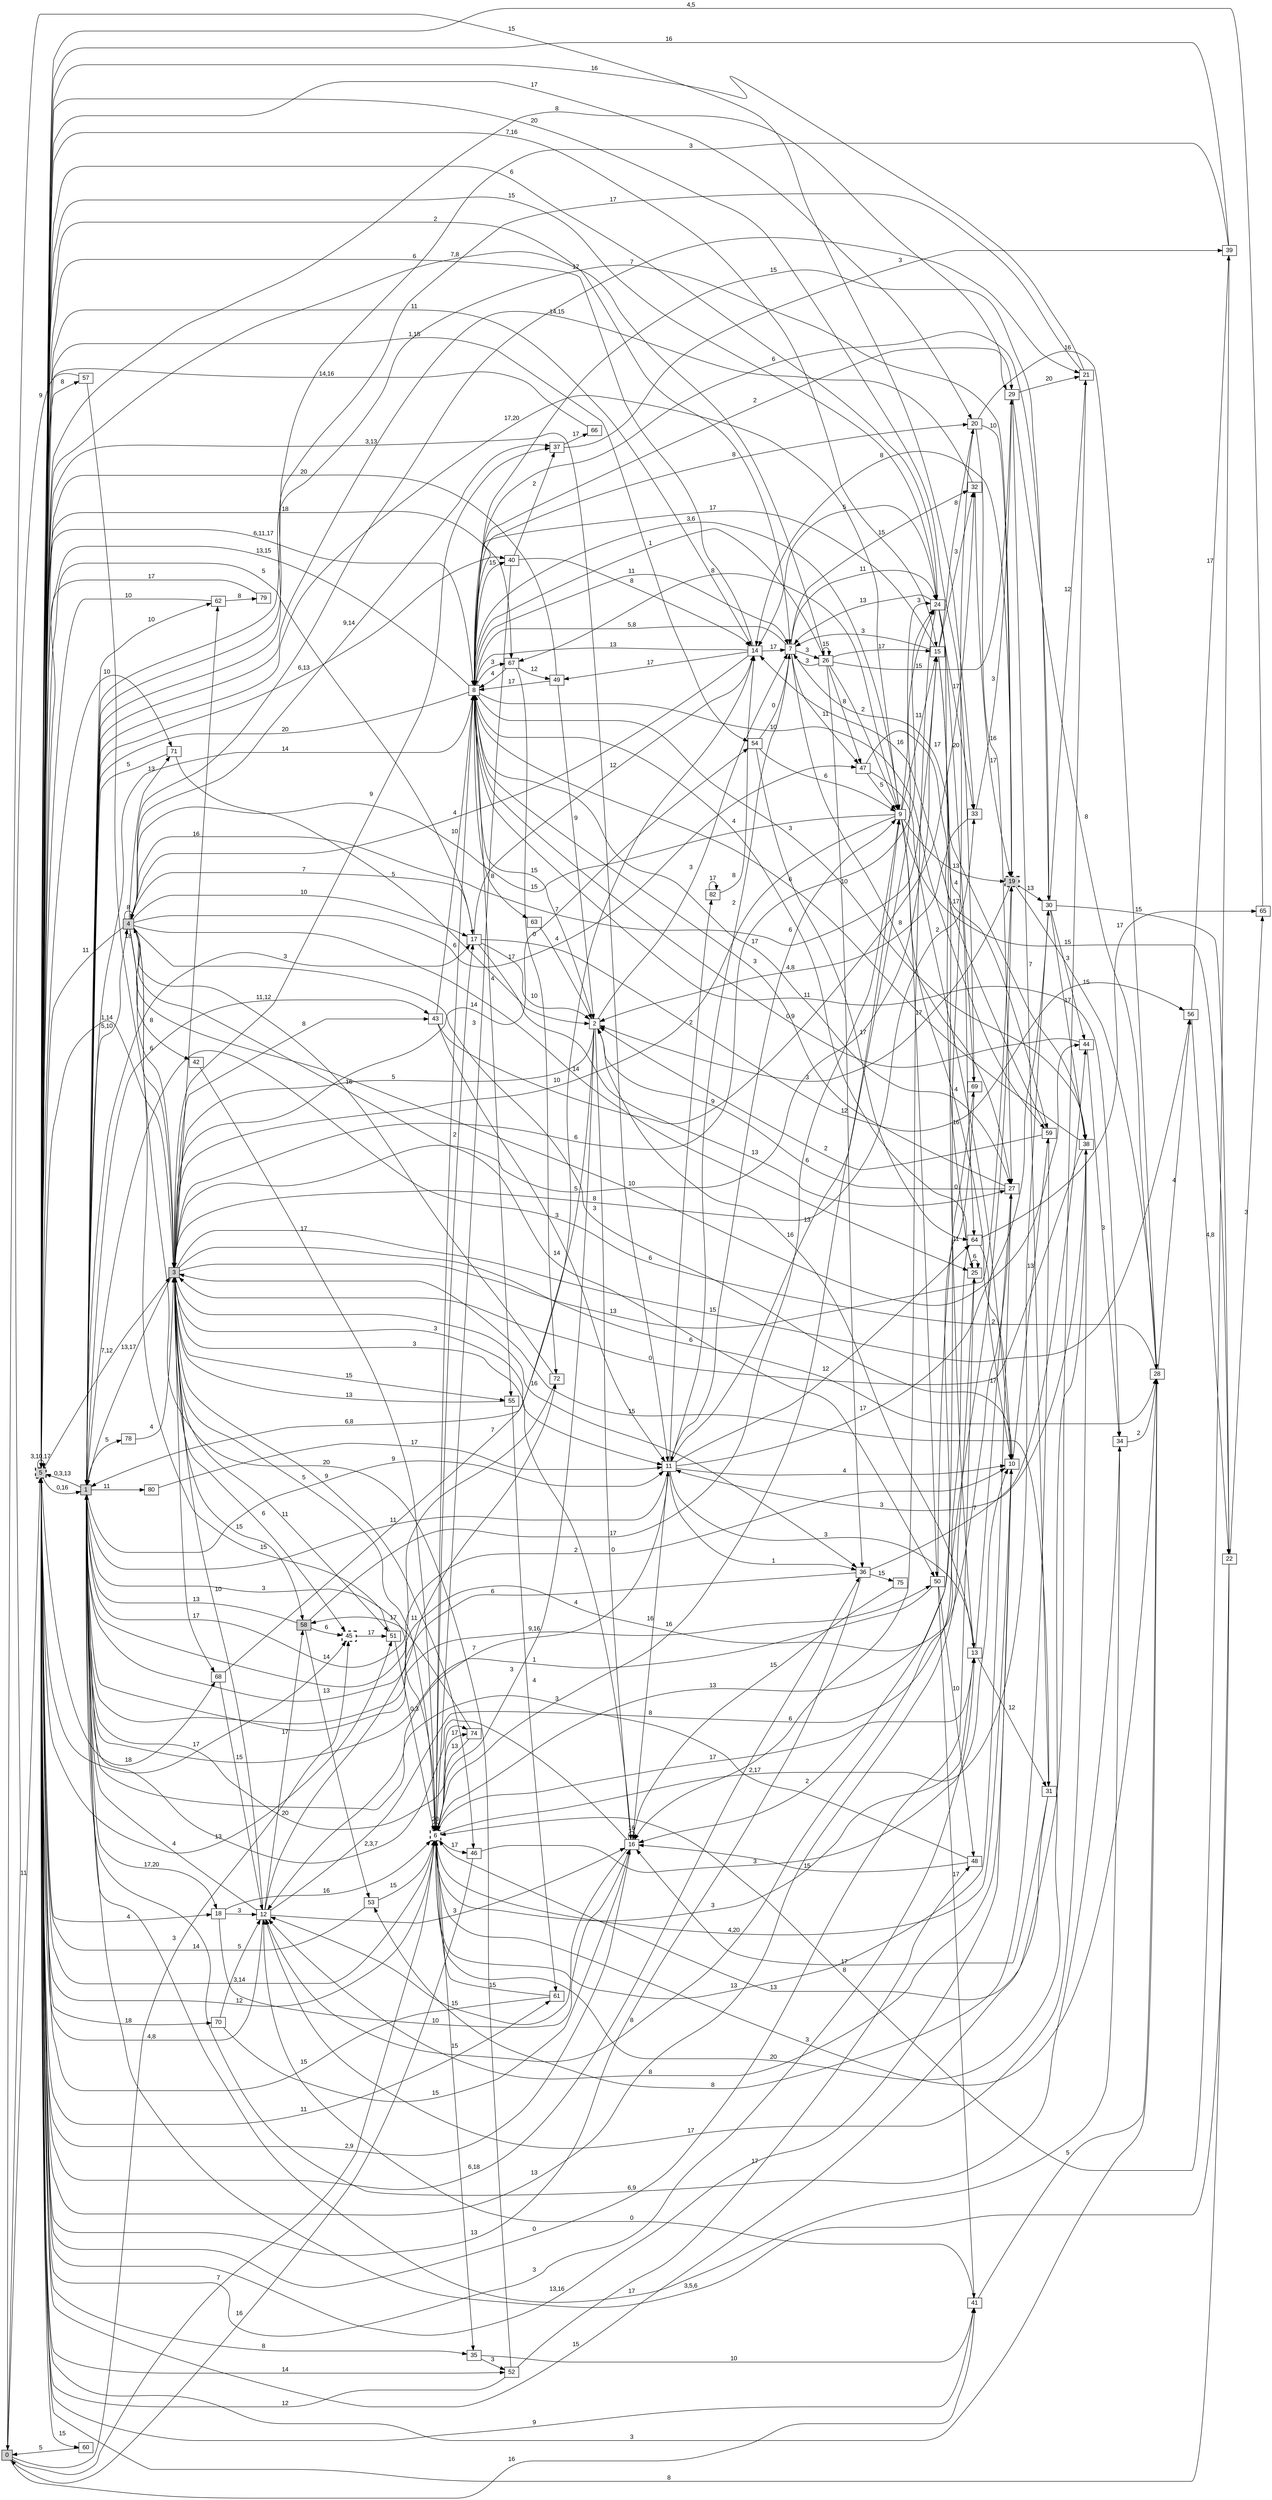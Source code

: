 digraph "NDFA" {
  rankdir=LR
  node [shape=box width=0.1 height=0.1 fontname=Arial]
  edge [fontname=Arial]
/* Estados */
 s0 [label="0" style="filled"] /* I:1 F:0 D:0 */
 s1 [label="1" style="filled"] /* I:1 F:0 D:0 */
 s2 [label="2" ] /* I:0 F:0 D:0 */
 s3 [label="3" style="filled"] /* I:1 F:0 D:0 */
 s4 [label="4" style="filled"] /* I:1 F:0 D:0 */
 s5 [label="5" style="filled,bold,dashed"] /* I:1 F:1 D:0 */
 s6 [label="6" style="bold,dashed"] /* I:0 F:1 D:0 */
 s7 [label="7" ] /* I:0 F:0 D:0 */
 s8 [label="8" ] /* I:0 F:0 D:0 */
 s9 [label="9" ] /* I:0 F:0 D:0 */
 s10 [label="10" ] /* I:0 F:0 D:0 */
 s11 [label="11" ] /* I:0 F:0 D:0 */
 s12 [label="12" ] /* I:0 F:0 D:0 */
 s13 [label="13" ] /* I:0 F:0 D:0 */
 s14 [label="14" ] /* I:0 F:0 D:0 */
 s15 [label="15" ] /* I:0 F:0 D:0 */
 s16 [label="16" ] /* I:0 F:0 D:0 */
 s17 [label="17" ] /* I:0 F:0 D:0 */
 s18 [label="18" ] /* I:0 F:0 D:0 */
 s19 [label="19" style="filled,bold,dashed"] /* I:1 F:1 D:0 */
 s20 [label="20" ] /* I:0 F:0 D:0 */
 s21 [label="21" ] /* I:0 F:0 D:0 */
 s22 [label="22" ] /* I:0 F:0 D:0 */
 s24 [label="24" ] /* I:0 F:0 D:0 */
 s25 [label="25" ] /* I:0 F:0 D:0 */
 s26 [label="26" ] /* I:0 F:0 D:0 */
 s27 [label="27" ] /* I:0 F:0 D:0 */
 s28 [label="28" ] /* I:0 F:0 D:0 */
 s29 [label="29" ] /* I:0 F:0 D:0 */
 s30 [label="30" ] /* I:0 F:0 D:0 */
 s31 [label="31" ] /* I:0 F:0 D:0 */
 s32 [label="32" ] /* I:0 F:0 D:0 */
 s33 [label="33" ] /* I:0 F:0 D:0 */
 s34 [label="34" ] /* I:0 F:0 D:0 */
 s35 [label="35" ] /* I:0 F:0 D:0 */
 s36 [label="36" ] /* I:0 F:0 D:0 */
 s37 [label="37" ] /* I:0 F:0 D:0 */
 s38 [label="38" ] /* I:0 F:0 D:0 */
 s39 [label="39" ] /* I:0 F:0 D:0 */
 s40 [label="40" ] /* I:0 F:0 D:0 */
 s41 [label="41" ] /* I:0 F:0 D:0 */
 s42 [label="42" ] /* I:0 F:0 D:0 */
 s43 [label="43" ] /* I:0 F:0 D:0 */
 s44 [label="44" ] /* I:0 F:0 D:0 */
 s45 [label="45" style="bold,dashed"] /* I:0 F:1 D:0 */
 s46 [label="46" ] /* I:0 F:0 D:0 */
 s47 [label="47" ] /* I:0 F:0 D:0 */
 s48 [label="48" ] /* I:0 F:0 D:0 */
 s49 [label="49" ] /* I:0 F:0 D:0 */
 s50 [label="50" ] /* I:0 F:0 D:0 */
 s51 [label="51" ] /* I:0 F:0 D:0 */
 s52 [label="52" ] /* I:0 F:0 D:0 */
 s53 [label="53" ] /* I:0 F:0 D:0 */
 s54 [label="54" ] /* I:0 F:0 D:0 */
 s55 [label="55" ] /* I:0 F:0 D:0 */
 s56 [label="56" ] /* I:0 F:0 D:0 */
 s57 [label="57" ] /* I:0 F:0 D:0 */
 s58 [label="58" style="filled"] /* I:1 F:0 D:0 */
 s59 [label="59" ] /* I:0 F:0 D:0 */
 s60 [label="60" ] /* I:0 F:0 D:0 */
 s61 [label="61" ] /* I:0 F:0 D:0 */
 s62 [label="62" ] /* I:0 F:0 D:0 */
 s63 [label="63" ] /* I:0 F:0 D:0 */
 s64 [label="64" ] /* I:0 F:0 D:0 */
 s65 [label="65" ] /* I:0 F:0 D:0 */
 s66 [label="66" ] /* I:0 F:0 D:0 */
 s67 [label="67" ] /* I:0 F:0 D:0 */
 s68 [label="68" ] /* I:0 F:0 D:0 */
 s69 [label="69" ] /* I:0 F:0 D:0 */
 s70 [label="70" ] /* I:0 F:0 D:0 */
 s71 [label="71" ] /* I:0 F:0 D:0 */
 s72 [label="72" ] /* I:0 F:0 D:0 */
 s74 [label="74" ] /* I:0 F:0 D:0 */
 s75 [label="75" ] /* I:0 F:0 D:0 */
 s78 [label="78" ] /* I:0 F:0 D:0 */
 s79 [label="79" ] /* I:0 F:0 D:0 */
 s80 [label="80" ] /* I:0 F:0 D:0 */
 s82 [label="82" ] /* I:0 F:0 D:0 */
/* Transiciones */
  s0 -> s5 [label="11"]
  s0 -> s6 [label="7"]
  s0 -> s33 [label="15"]
  s0 -> s41 [label="16"]
  s0 -> s45 [label="3"]
  s1 -> s4 [label="5,10"]
  s1 -> s5 [label="0,3,13"]
  s1 -> s6 [label="3"]
  s1 -> s8 [label="14"]
  s1 -> s9 [label="17,20"]
  s1 -> s10 [label="2"]
  s1 -> s11 [label="9"]
  s1 -> s17 [label="3"]
  s1 -> s18 [label="17,20"]
  s1 -> s34 [label="17"]
  s1 -> s40 [label="6,13"]
  s1 -> s43 [label="11,12"]
  s1 -> s50 [label="9,16"]
  s1 -> s62 [label="10"]
  s1 -> s74 [label="20"]
  s1 -> s78 [label="5"]
  s1 -> s80 [label="11"]
  s2 -> s1 [label="6,8"]
  s2 -> s3 [label="5"]
  s2 -> s6 [label="3"]
  s2 -> s7 [label="3"]
  s2 -> s8 [label="15"]
  s2 -> s16 [label="0"]
  s3 -> s1 [label="13,17"]
  s3 -> s5 [label="1,14"]
  s3 -> s6 [label="5"]
  s3 -> s11 [label="3"]
  s3 -> s15 [label="5"]
  s3 -> s19 [label="13"]
  s3 -> s24 [label="6"]
  s3 -> s28 [label="6"]
  s3 -> s33 [label="8"]
  s3 -> s36 [label="16"]
  s3 -> s37 [label="9"]
  s3 -> s43 [label="8"]
  s3 -> s45 [label="6"]
  s3 -> s46 [label="9"]
  s3 -> s51 [label="11"]
  s3 -> s54 [label="14"]
  s3 -> s55 [label="15"]
  s3 -> s56 [label="15"]
  s3 -> s58 [label="15"]
  s3 -> s62 [label="16"]
  s3 -> s68 [label="17"]
  s4 -> s3 [label="6"]
  s4 -> s4 [label="8"]
  s4 -> s5 [label="11"]
  s4 -> s10 [label="3"]
  s4 -> s15 [label="7"]
  s4 -> s17 [label="10"]
  s4 -> s21 [label="7"]
  s4 -> s25 [label="14"]
  s4 -> s37 [label="9,14"]
  s4 -> s42 [label="8"]
  s4 -> s44 [label="10"]
  s4 -> s47 [label="17"]
  s4 -> s50 [label="14"]
  s4 -> s71 [label="13"]
  s5 -> s1 [label="0,16"]
  s5 -> s3 [label="7,12"]
  s5 -> s5 [label="3,10,17"]
  s5 -> s6 [label="3,14"]
  s5 -> s7 [label="2"]
  s5 -> s8 [label="6,11,17"]
  s5 -> s11 [label="3,13"]
  s5 -> s13 [label="3"]
  s5 -> s14 [label="11"]
  s5 -> s15 [label="7,16"]
  s5 -> s17 [label="5"]
  s5 -> s18 [label="4"]
  s5 -> s20 [label="17"]
  s5 -> s24 [label="15"]
  s5 -> s25 [label="0"]
  s5 -> s26 [label="7,8"]
  s5 -> s29 [label="8"]
  s5 -> s35 [label="8"]
  s5 -> s36 [label="6,18"]
  s5 -> s45 [label="17"]
  s5 -> s51 [label="13"]
  s5 -> s52 [label="14"]
  s5 -> s54 [label="1,15"]
  s5 -> s57 [label="8"]
  s5 -> s60 [label="15"]
  s5 -> s61 [label="11"]
  s5 -> s67 [label="18"]
  s5 -> s68 [label="18"]
  s5 -> s70 [label="18"]
  s5 -> s71 [label="10"]
  s6 -> s5 [label="12"]
  s6 -> s6 [label="20"]
  s6 -> s8 [label="6"]
  s6 -> s9 [label="16"]
  s6 -> s10 [label="4,20"]
  s6 -> s13 [label="17"]
  s6 -> s17 [label="2"]
  s6 -> s30 [label="2,17"]
  s6 -> s35 [label="15"]
  s6 -> s38 [label="20"]
  s6 -> s46 [label="17"]
  s6 -> s74 [label="17"]
  s7 -> s8 [label="5,8"]
  s7 -> s11 [label="2"]
  s7 -> s24 [label="11"]
  s7 -> s26 [label="3"]
  s7 -> s27 [label="8"]
  s7 -> s32 [label="15"]
  s7 -> s38 [label="17"]
  s7 -> s47 [label="11"]
  s8 -> s1 [label="20"]
  s8 -> s5 [label="13,15"]
  s8 -> s7 [label="11"]
  s8 -> s9 [label="3,6"]
  s8 -> s20 [label="8"]
  s8 -> s27 [label="17"]
  s8 -> s29 [label="2"]
  s8 -> s30 [label="6"]
  s8 -> s34 [label="11"]
  s8 -> s38 [label="3"]
  s8 -> s40 [label="15"]
  s8 -> s55 [label="4"]
  s8 -> s59 [label="10"]
  s8 -> s63 [label="8"]
  s8 -> s67 [label="3"]
  s9 -> s3 [label="10"]
  s9 -> s4 [label="15"]
  s9 -> s10 [label="4"]
  s9 -> s15 [label="11"]
  s9 -> s19 [label="13"]
  s9 -> s22 [label="15"]
  s9 -> s24 [label="3"]
  s9 -> s50 [label="17"]
  s9 -> s67 [label="8"]
  s10 -> s5 [label="13,16"]
  s10 -> s12 [label="8"]
  s10 -> s59 [label="13"]
  s11 -> s1 [label="11"]
  s11 -> s9 [label="6"]
  s11 -> s10 [label="4"]
  s11 -> s12 [label="7"]
  s11 -> s13 [label="3"]
  s11 -> s24 [label="13"]
  s11 -> s30 [label="17"]
  s11 -> s36 [label="1"]
  s11 -> s64 [label="12"]
  s11 -> s82 [label="2"]
  s12 -> s1 [label="4"]
  s12 -> s3 [label="10"]
  s12 -> s5 [label="4,8"]
  s12 -> s16 [label="3"]
  s12 -> s19 [label="8"]
  s12 -> s58 [label="17"]
  s12 -> s72 [label="11"]
  s13 -> s2 [label="16"]
  s13 -> s6 [label="3"]
  s13 -> s27 [label="17"]
  s13 -> s31 [label="12"]
  s14 -> s4 [label="4"]
  s14 -> s5 [label="6"]
  s14 -> s7 [label="17"]
  s14 -> s8 [label="13"]
  s14 -> s49 [label="17"]
  s15 -> s7 [label="3"]
  s15 -> s8 [label="17"]
  s15 -> s13 [label="11"]
  s15 -> s20 [label="8"]
  s15 -> s25 [label="16"]
  s15 -> s32 [label="3"]
  s16 -> s1 [label="2,3,7"]
  s16 -> s3 [label="3"]
  s16 -> s5 [label="2,9"]
  s16 -> s11 [label="16"]
  s16 -> s12 [label="15"]
  s16 -> s16 [label="16"]
  s17 -> s2 [label="10"]
  s17 -> s4 [label="7"]
  s17 -> s14 [label="12"]
  s17 -> s27 [label="13"]
  s17 -> s56 [label="12"]
  s18 -> s6 [label="16"]
  s18 -> s12 [label="3"]
  s18 -> s16 [label="10"]
  s19 -> s1 [label="17"]
  s19 -> s2 [label="3"]
  s19 -> s14 [label="8"]
  s19 -> s28 [label="15"]
  s19 -> s30 [label="13"]
  s20 -> s16 [label="2"]
  s20 -> s19 [label="10"]
  s20 -> s27 [label="16"]
  s20 -> s28 [label="16"]
  s21 -> s1 [label="17"]
  s21 -> s5 [label="16"]
  s21 -> s6 [label="13"]
  s22 -> s1 [label="3,5,6"]
  s22 -> s5 [label="8"]
  s22 -> s65 [label="3"]
  s24 -> s5 [label="6"]
  s24 -> s7 [label="13"]
  s24 -> s14 [label="5"]
  s24 -> s16 [label="6"]
  s24 -> s33 [label="17"]
  s24 -> s64 [label="4"]
  s24 -> s69 [label="20"]
  s25 -> s5 [label="13"]
  s25 -> s8 [label="4"]
  s25 -> s25 [label="6"]
  s26 -> s7 [label="3"]
  s26 -> s8 [label="1"]
  s26 -> s9 [label="2"]
  s26 -> s15 [label="17"]
  s26 -> s26 [label="15"]
  s26 -> s29 [label="15"]
  s26 -> s36 [label="10"]
  s26 -> s47 [label="8"]
  s27 -> s1 [label="4"]
  s27 -> s2 [label="6"]
  s27 -> s6 [label="13"]
  s27 -> s8 [label="3"]
  s28 -> s1 [label="6"]
  s28 -> s5 [label="3"]
  s28 -> s6 [label="3"]
  s28 -> s56 [label="4"]
  s29 -> s21 [label="20"]
  s29 -> s28 [label="8"]
  s29 -> s31 [label="7"]
  s30 -> s8 [label="15"]
  s30 -> s21 [label="12"]
  s30 -> s22 [label="15"]
  s30 -> s38 [label="17"]
  s30 -> s44 [label="3"]
  s31 -> s3 [label="15"]
  s31 -> s5 [label="15"]
  s31 -> s16 [label="17"]
  s32 -> s1 [label="14,15"]
  s32 -> s19 [label="17"]
  s33 -> s2 [label="4,8"]
  s33 -> s29 [label="3"]
  s34 -> s1 [label="6,9"]
  s34 -> s28 [label="2"]
  s35 -> s41 [label="10"]
  s35 -> s52 [label="3"]
  s36 -> s1 [label="6"]
  s36 -> s5 [label="13"]
  s36 -> s44 [label="7"]
  s36 -> s75 [label="15"]
  s37 -> s39 [label="3"]
  s37 -> s66 [label="17"]
  s38 -> s3 [label="0"]
  s38 -> s8 [label="6"]
  s38 -> s11 [label="3"]
  s38 -> s12 [label="17"]
  s39 -> s1 [label="3"]
  s39 -> s5 [label="16"]
  s39 -> s6 [label="8"]
  s40 -> s6 [label="3"]
  s40 -> s14 [label="8"]
  s40 -> s37 [label="2"]
  s41 -> s5 [label="9"]
  s41 -> s12 [label="0"]
  s41 -> s28 [label="5"]
  s42 -> s6 [label="17"]
  s43 -> s8 [label="10"]
  s43 -> s11 [label="3"]
  s43 -> s32 [label="9"]
  s44 -> s8 [label="0,9"]
  s44 -> s34 [label="3"]
  s45 -> s51 [label="17"]
  s46 -> s0 [label="16"]
  s46 -> s10 [label="3"]
  s47 -> s9 [label="5"]
  s47 -> s10 [label="2"]
  s47 -> s59 [label="17"]
  s48 -> s1 [label="3"]
  s48 -> s16 [label="15"]
  s49 -> s2 [label="9"]
  s49 -> s5 [label="20"]
  s49 -> s8 [label="17"]
  s50 -> s1 [label="1"]
  s50 -> s41 [label="17"]
  s50 -> s48 [label="10"]
  s50 -> s69 [label="0"]
  s51 -> s4 [label="15"]
  s51 -> s6 [label="0,3"]
  s52 -> s4 [label="20"]
  s52 -> s5 [label="12"]
  s52 -> s48 [label="17"]
  s53 -> s5 [label="14"]
  s53 -> s6 [label="15"]
  s54 -> s7 [label="0"]
  s54 -> s9 [label="6"]
  s54 -> s64 [label="17"]
  s55 -> s3 [label="13"]
  s55 -> s61 [label="4"]
  s56 -> s22 [label="4,8"]
  s56 -> s39 [label="17"]
  s57 -> s0 [label="9"]
  s57 -> s3 [label="18"]
  s58 -> s1 [label="13"]
  s58 -> s9 [label="17"]
  s58 -> s45 [label="6"]
  s58 -> s53 [label="13"]
  s59 -> s2 [label="2"]
  s59 -> s14 [label="16"]
  s59 -> s53 [label="8"]
  s60 -> s0 [label="5"]
  s61 -> s5 [label="15"]
  s61 -> s6 [label="15"]
  s62 -> s5 [label="10"]
  s62 -> s79 [label="8"]
  s63 -> s2 [label="4"]
  s64 -> s10 [label="2"]
  s64 -> s12 [label="8"]
  s64 -> s65 [label="17"]
  s65 -> s5 [label="4,5"]
  s66 -> s5 [label="14,16"]
  s67 -> s8 [label="4"]
  s67 -> s49 [label="12"]
  s67 -> s72 [label="0"]
  s68 -> s12 [label="15"]
  s68 -> s14 [label="7"]
  s69 -> s5 [label="20"]
  s69 -> s6 [label="13"]
  s70 -> s12 [label="5"]
  s70 -> s16 [label="15"]
  s71 -> s1 [label="5"]
  s71 -> s2 [label="5"]
  s72 -> s1 [label="14"]
  s72 -> s4 [label="16"]
  s74 -> s6 [label="13"]
  s74 -> s58 [label="17"]
  s75 -> s16 [label="15"]
  s78 -> s3 [label="4"]
  s79 -> s5 [label="17"]
  s80 -> s11 [label="17"]
  s82 -> s14 [label="8"]
  s82 -> s82 [label="17"]
}
